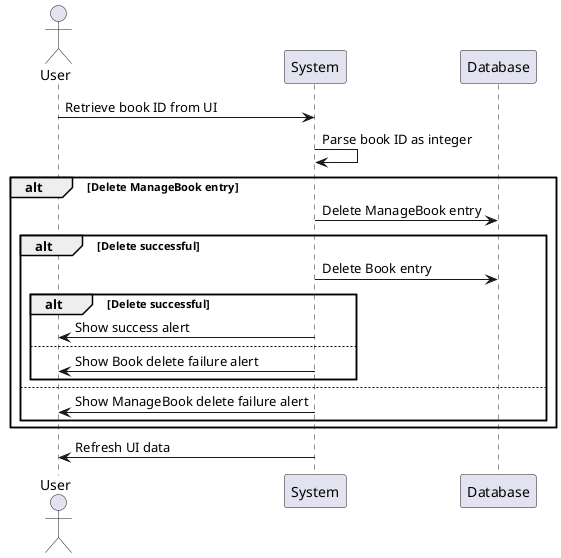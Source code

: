 @startuml
actor User
participant "System" as System
participant "Database" as DB

User -> System: Retrieve book ID from UI
System -> System: Parse book ID as integer

alt Delete ManageBook entry
  System -> DB: Delete ManageBook entry
  alt Delete successful
    System -> DB: Delete Book entry
    alt Delete successful
      System -> User: Show success alert
    else
      System -> User: Show Book delete failure alert
    end
  else
    System -> User: Show ManageBook delete failure alert
  end
end

System -> User: Refresh UI data
@enduml